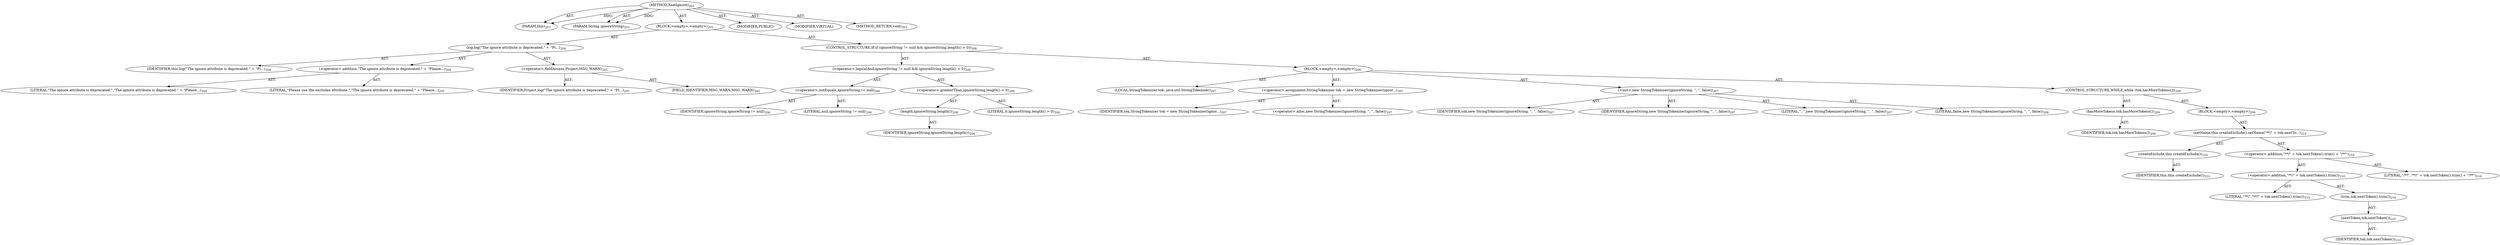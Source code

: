 digraph "XsetIgnore" {  
"111669149705" [label = <(METHOD,XsetIgnore)<SUB>203</SUB>> ]
"115964116993" [label = <(PARAM,this)<SUB>203</SUB>> ]
"115964117007" [label = <(PARAM,String ignoreString)<SUB>203</SUB>> ]
"25769803789" [label = <(BLOCK,&lt;empty&gt;,&lt;empty&gt;)<SUB>203</SUB>> ]
"30064771111" [label = <(log,log(&quot;The ignore attribute is deprecated.&quot; + &quot;Pl...)<SUB>204</SUB>> ]
"68719476739" [label = <(IDENTIFIER,this,log(&quot;The ignore attribute is deprecated.&quot; + &quot;Pl...)<SUB>204</SUB>> ]
"30064771112" [label = <(&lt;operator&gt;.addition,&quot;The ignore attribute is deprecated.&quot; + &quot;Please...)<SUB>204</SUB>> ]
"90194313225" [label = <(LITERAL,&quot;The ignore attribute is deprecated.&quot;,&quot;The ignore attribute is deprecated.&quot; + &quot;Please...)<SUB>204</SUB>> ]
"90194313226" [label = <(LITERAL,&quot;Please use the excludes attribute.&quot;,&quot;The ignore attribute is deprecated.&quot; + &quot;Please...)<SUB>205</SUB>> ]
"30064771113" [label = <(&lt;operator&gt;.fieldAccess,Project.MSG_WARN)<SUB>205</SUB>> ]
"68719476767" [label = <(IDENTIFIER,Project,log(&quot;The ignore attribute is deprecated.&quot; + &quot;Pl...)<SUB>205</SUB>> ]
"55834574857" [label = <(FIELD_IDENTIFIER,MSG_WARN,MSG_WARN)<SUB>205</SUB>> ]
"47244640260" [label = <(CONTROL_STRUCTURE,IF,if (ignoreString != null &amp;&amp; ignoreString.length() &gt; 0))<SUB>206</SUB>> ]
"30064771114" [label = <(&lt;operator&gt;.logicalAnd,ignoreString != null &amp;&amp; ignoreString.length() &gt; 0)<SUB>206</SUB>> ]
"30064771115" [label = <(&lt;operator&gt;.notEquals,ignoreString != null)<SUB>206</SUB>> ]
"68719476768" [label = <(IDENTIFIER,ignoreString,ignoreString != null)<SUB>206</SUB>> ]
"90194313227" [label = <(LITERAL,null,ignoreString != null)<SUB>206</SUB>> ]
"30064771116" [label = <(&lt;operator&gt;.greaterThan,ignoreString.length() &gt; 0)<SUB>206</SUB>> ]
"30064771117" [label = <(length,ignoreString.length())<SUB>206</SUB>> ]
"68719476769" [label = <(IDENTIFIER,ignoreString,ignoreString.length())<SUB>206</SUB>> ]
"90194313228" [label = <(LITERAL,0,ignoreString.length() &gt; 0)<SUB>206</SUB>> ]
"25769803790" [label = <(BLOCK,&lt;empty&gt;,&lt;empty&gt;)<SUB>206</SUB>> ]
"94489280514" [label = <(LOCAL,StringTokenizer tok: java.util.StringTokenizer)<SUB>207</SUB>> ]
"30064771118" [label = <(&lt;operator&gt;.assignment,StringTokenizer tok = new StringTokenizer(ignor...)<SUB>207</SUB>> ]
"68719476770" [label = <(IDENTIFIER,tok,StringTokenizer tok = new StringTokenizer(ignor...)<SUB>207</SUB>> ]
"30064771119" [label = <(&lt;operator&gt;.alloc,new StringTokenizer(ignoreString, &quot;, &quot;, false))<SUB>207</SUB>> ]
"30064771120" [label = <(&lt;init&gt;,new StringTokenizer(ignoreString, &quot;, &quot;, false))<SUB>207</SUB>> ]
"68719476771" [label = <(IDENTIFIER,tok,new StringTokenizer(ignoreString, &quot;, &quot;, false))<SUB>207</SUB>> ]
"68719476772" [label = <(IDENTIFIER,ignoreString,new StringTokenizer(ignoreString, &quot;, &quot;, false))<SUB>207</SUB>> ]
"90194313229" [label = <(LITERAL,&quot;, &quot;,new StringTokenizer(ignoreString, &quot;, &quot;, false))<SUB>207</SUB>> ]
"90194313230" [label = <(LITERAL,false,new StringTokenizer(ignoreString, &quot;, &quot;, false))<SUB>208</SUB>> ]
"47244640261" [label = <(CONTROL_STRUCTURE,WHILE,while (tok.hasMoreTokens()))<SUB>209</SUB>> ]
"30064771121" [label = <(hasMoreTokens,tok.hasMoreTokens())<SUB>209</SUB>> ]
"68719476773" [label = <(IDENTIFIER,tok,tok.hasMoreTokens())<SUB>209</SUB>> ]
"25769803791" [label = <(BLOCK,&lt;empty&gt;,&lt;empty&gt;)<SUB>209</SUB>> ]
"30064771122" [label = <(setName,this.createExclude().setName(&quot;**/&quot; + tok.nextTo...)<SUB>210</SUB>> ]
"30064771123" [label = <(createExclude,this.createExclude())<SUB>210</SUB>> ]
"68719476740" [label = <(IDENTIFIER,this,this.createExclude())<SUB>210</SUB>> ]
"30064771124" [label = <(&lt;operator&gt;.addition,&quot;**/&quot; + tok.nextToken().trim() + &quot;/**&quot;)<SUB>210</SUB>> ]
"30064771125" [label = <(&lt;operator&gt;.addition,&quot;**/&quot; + tok.nextToken().trim())<SUB>210</SUB>> ]
"90194313231" [label = <(LITERAL,&quot;**/&quot;,&quot;**/&quot; + tok.nextToken().trim())<SUB>210</SUB>> ]
"30064771126" [label = <(trim,tok.nextToken().trim())<SUB>210</SUB>> ]
"30064771127" [label = <(nextToken,tok.nextToken())<SUB>210</SUB>> ]
"68719476774" [label = <(IDENTIFIER,tok,tok.nextToken())<SUB>210</SUB>> ]
"90194313232" [label = <(LITERAL,&quot;/**&quot;,&quot;**/&quot; + tok.nextToken().trim() + &quot;/**&quot;)<SUB>210</SUB>> ]
"133143986195" [label = <(MODIFIER,PUBLIC)> ]
"133143986196" [label = <(MODIFIER,VIRTUAL)> ]
"128849018889" [label = <(METHOD_RETURN,void)<SUB>203</SUB>> ]
  "111669149705" -> "115964116993"  [ label = "AST: "] 
  "111669149705" -> "115964117007"  [ label = "AST: "] 
  "111669149705" -> "25769803789"  [ label = "AST: "] 
  "111669149705" -> "133143986195"  [ label = "AST: "] 
  "111669149705" -> "133143986196"  [ label = "AST: "] 
  "111669149705" -> "128849018889"  [ label = "AST: "] 
  "25769803789" -> "30064771111"  [ label = "AST: "] 
  "25769803789" -> "47244640260"  [ label = "AST: "] 
  "30064771111" -> "68719476739"  [ label = "AST: "] 
  "30064771111" -> "30064771112"  [ label = "AST: "] 
  "30064771111" -> "30064771113"  [ label = "AST: "] 
  "30064771112" -> "90194313225"  [ label = "AST: "] 
  "30064771112" -> "90194313226"  [ label = "AST: "] 
  "30064771113" -> "68719476767"  [ label = "AST: "] 
  "30064771113" -> "55834574857"  [ label = "AST: "] 
  "47244640260" -> "30064771114"  [ label = "AST: "] 
  "47244640260" -> "25769803790"  [ label = "AST: "] 
  "30064771114" -> "30064771115"  [ label = "AST: "] 
  "30064771114" -> "30064771116"  [ label = "AST: "] 
  "30064771115" -> "68719476768"  [ label = "AST: "] 
  "30064771115" -> "90194313227"  [ label = "AST: "] 
  "30064771116" -> "30064771117"  [ label = "AST: "] 
  "30064771116" -> "90194313228"  [ label = "AST: "] 
  "30064771117" -> "68719476769"  [ label = "AST: "] 
  "25769803790" -> "94489280514"  [ label = "AST: "] 
  "25769803790" -> "30064771118"  [ label = "AST: "] 
  "25769803790" -> "30064771120"  [ label = "AST: "] 
  "25769803790" -> "47244640261"  [ label = "AST: "] 
  "30064771118" -> "68719476770"  [ label = "AST: "] 
  "30064771118" -> "30064771119"  [ label = "AST: "] 
  "30064771120" -> "68719476771"  [ label = "AST: "] 
  "30064771120" -> "68719476772"  [ label = "AST: "] 
  "30064771120" -> "90194313229"  [ label = "AST: "] 
  "30064771120" -> "90194313230"  [ label = "AST: "] 
  "47244640261" -> "30064771121"  [ label = "AST: "] 
  "47244640261" -> "25769803791"  [ label = "AST: "] 
  "30064771121" -> "68719476773"  [ label = "AST: "] 
  "25769803791" -> "30064771122"  [ label = "AST: "] 
  "30064771122" -> "30064771123"  [ label = "AST: "] 
  "30064771122" -> "30064771124"  [ label = "AST: "] 
  "30064771123" -> "68719476740"  [ label = "AST: "] 
  "30064771124" -> "30064771125"  [ label = "AST: "] 
  "30064771124" -> "90194313232"  [ label = "AST: "] 
  "30064771125" -> "90194313231"  [ label = "AST: "] 
  "30064771125" -> "30064771126"  [ label = "AST: "] 
  "30064771126" -> "30064771127"  [ label = "AST: "] 
  "30064771127" -> "68719476774"  [ label = "AST: "] 
  "111669149705" -> "115964116993"  [ label = "DDG: "] 
  "111669149705" -> "115964117007"  [ label = "DDG: "] 
}
